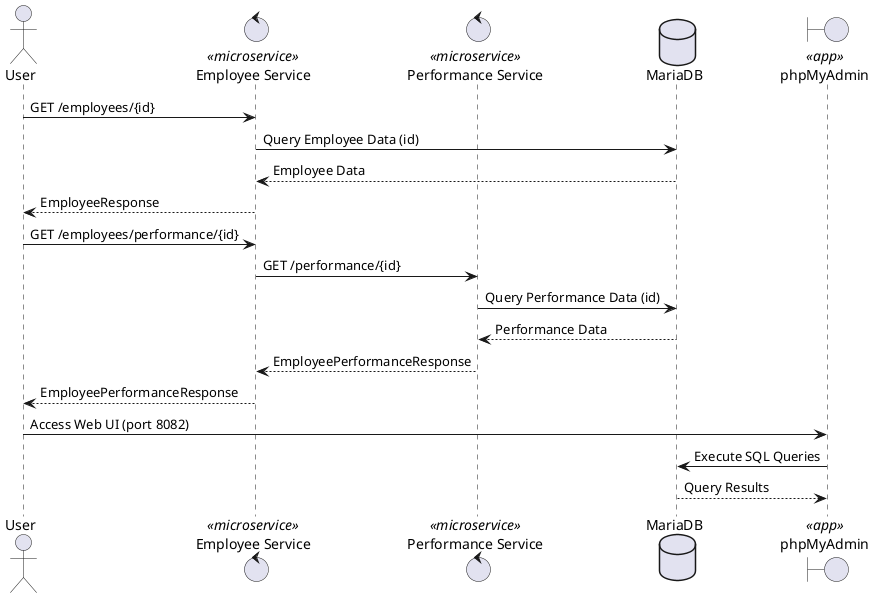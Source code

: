 @startuml

actor User

control "Employee Service" as EmployeeService <<microservice>>
control "Performance Service" as PerformanceService <<microservice>>
database "MariaDB" as MariaDB
boundary "phpMyAdmin" as PhpMyAdmin <<app>>

User -> EmployeeService: GET /employees/{id}
EmployeeService -> MariaDB: Query Employee Data (id)
MariaDB --> EmployeeService: Employee Data
EmployeeService --> User: EmployeeResponse

User -> EmployeeService: GET /employees/performance/{id}
EmployeeService -> PerformanceService: GET /performance/{id}
PerformanceService -> MariaDB: Query Performance Data (id)
MariaDB --> PerformanceService: Performance Data
PerformanceService --> EmployeeService: EmployeePerformanceResponse
EmployeeService --> User: EmployeePerformanceResponse

User -> PhpMyAdmin: Access Web UI (port 8082)
PhpMyAdmin -> MariaDB: Execute SQL Queries
MariaDB --> PhpMyAdmin: Query Results

@enduml
